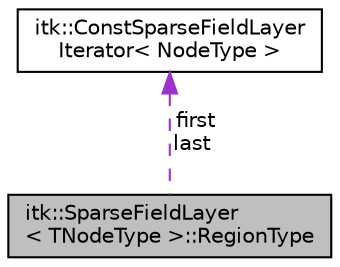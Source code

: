 digraph "itk::SparseFieldLayer&lt; TNodeType &gt;::RegionType"
{
 // LATEX_PDF_SIZE
  edge [fontname="Helvetica",fontsize="10",labelfontname="Helvetica",labelfontsize="10"];
  node [fontname="Helvetica",fontsize="10",shape=record];
  Node1 [label="itk::SparseFieldLayer\l\< TNodeType \>::RegionType",height=0.2,width=0.4,color="black", fillcolor="grey75", style="filled", fontcolor="black",tooltip=" "];
  Node2 -> Node1 [dir="back",color="darkorchid3",fontsize="10",style="dashed",label=" first\nlast" ,fontname="Helvetica"];
  Node2 [label="itk::ConstSparseFieldLayer\lIterator\< NodeType \>",height=0.2,width=0.4,color="black", fillcolor="white", style="filled",URL="$classitk_1_1ConstSparseFieldLayerIterator.html",tooltip=" "];
}

